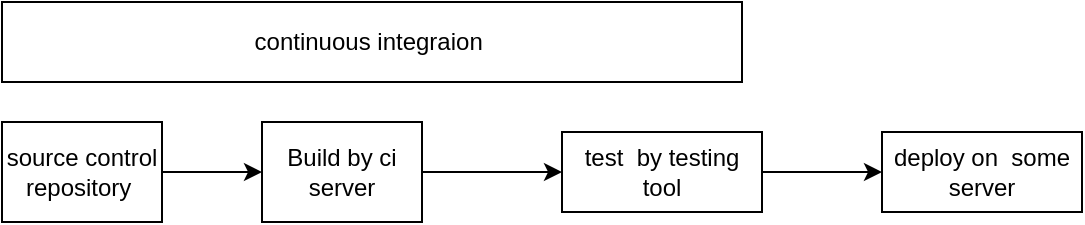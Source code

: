 <mxfile version="14.6.10" type="github">
  <diagram id="NxdACNmFoD3Xdb2OtKcL" name="Page-1">
    <mxGraphModel dx="868" dy="450" grid="1" gridSize="10" guides="1" tooltips="1" connect="1" arrows="1" fold="1" page="1" pageScale="1" pageWidth="1100" pageHeight="850" math="0" shadow="0">
      <root>
        <mxCell id="0" />
        <mxCell id="1" parent="0" />
        <mxCell id="9UxhFUJoxMNwxkB32EQx-5" value="" style="edgeStyle=orthogonalEdgeStyle;rounded=0;orthogonalLoop=1;jettySize=auto;html=1;" edge="1" parent="1" source="9UxhFUJoxMNwxkB32EQx-1" target="9UxhFUJoxMNwxkB32EQx-2">
          <mxGeometry relative="1" as="geometry" />
        </mxCell>
        <mxCell id="9UxhFUJoxMNwxkB32EQx-1" value="source control repository&amp;nbsp;" style="rounded=0;whiteSpace=wrap;html=1;" vertex="1" parent="1">
          <mxGeometry x="20" y="540" width="80" height="50" as="geometry" />
        </mxCell>
        <mxCell id="9UxhFUJoxMNwxkB32EQx-9" value="" style="edgeStyle=orthogonalEdgeStyle;rounded=0;orthogonalLoop=1;jettySize=auto;html=1;" edge="1" parent="1" source="9UxhFUJoxMNwxkB32EQx-2" target="9UxhFUJoxMNwxkB32EQx-8">
          <mxGeometry relative="1" as="geometry" />
        </mxCell>
        <mxCell id="9UxhFUJoxMNwxkB32EQx-2" value="Build by ci server" style="rounded=0;whiteSpace=wrap;html=1;" vertex="1" parent="1">
          <mxGeometry x="150" y="540" width="80" height="50" as="geometry" />
        </mxCell>
        <mxCell id="9UxhFUJoxMNwxkB32EQx-12" value="" style="edgeStyle=orthogonalEdgeStyle;rounded=0;orthogonalLoop=1;jettySize=auto;html=1;" edge="1" parent="1" source="9UxhFUJoxMNwxkB32EQx-8" target="9UxhFUJoxMNwxkB32EQx-11">
          <mxGeometry relative="1" as="geometry" />
        </mxCell>
        <mxCell id="9UxhFUJoxMNwxkB32EQx-8" value="test&amp;nbsp; by testing tool" style="rounded=0;whiteSpace=wrap;html=1;" vertex="1" parent="1">
          <mxGeometry x="300" y="545" width="100" height="40" as="geometry" />
        </mxCell>
        <mxCell id="9UxhFUJoxMNwxkB32EQx-10" value="continuous integraion&amp;nbsp;" style="rounded=0;whiteSpace=wrap;html=1;" vertex="1" parent="1">
          <mxGeometry x="20" y="480" width="370" height="40" as="geometry" />
        </mxCell>
        <mxCell id="9UxhFUJoxMNwxkB32EQx-11" value="deploy on&amp;nbsp; some server" style="rounded=0;whiteSpace=wrap;html=1;" vertex="1" parent="1">
          <mxGeometry x="460" y="545" width="100" height="40" as="geometry" />
        </mxCell>
      </root>
    </mxGraphModel>
  </diagram>
</mxfile>
